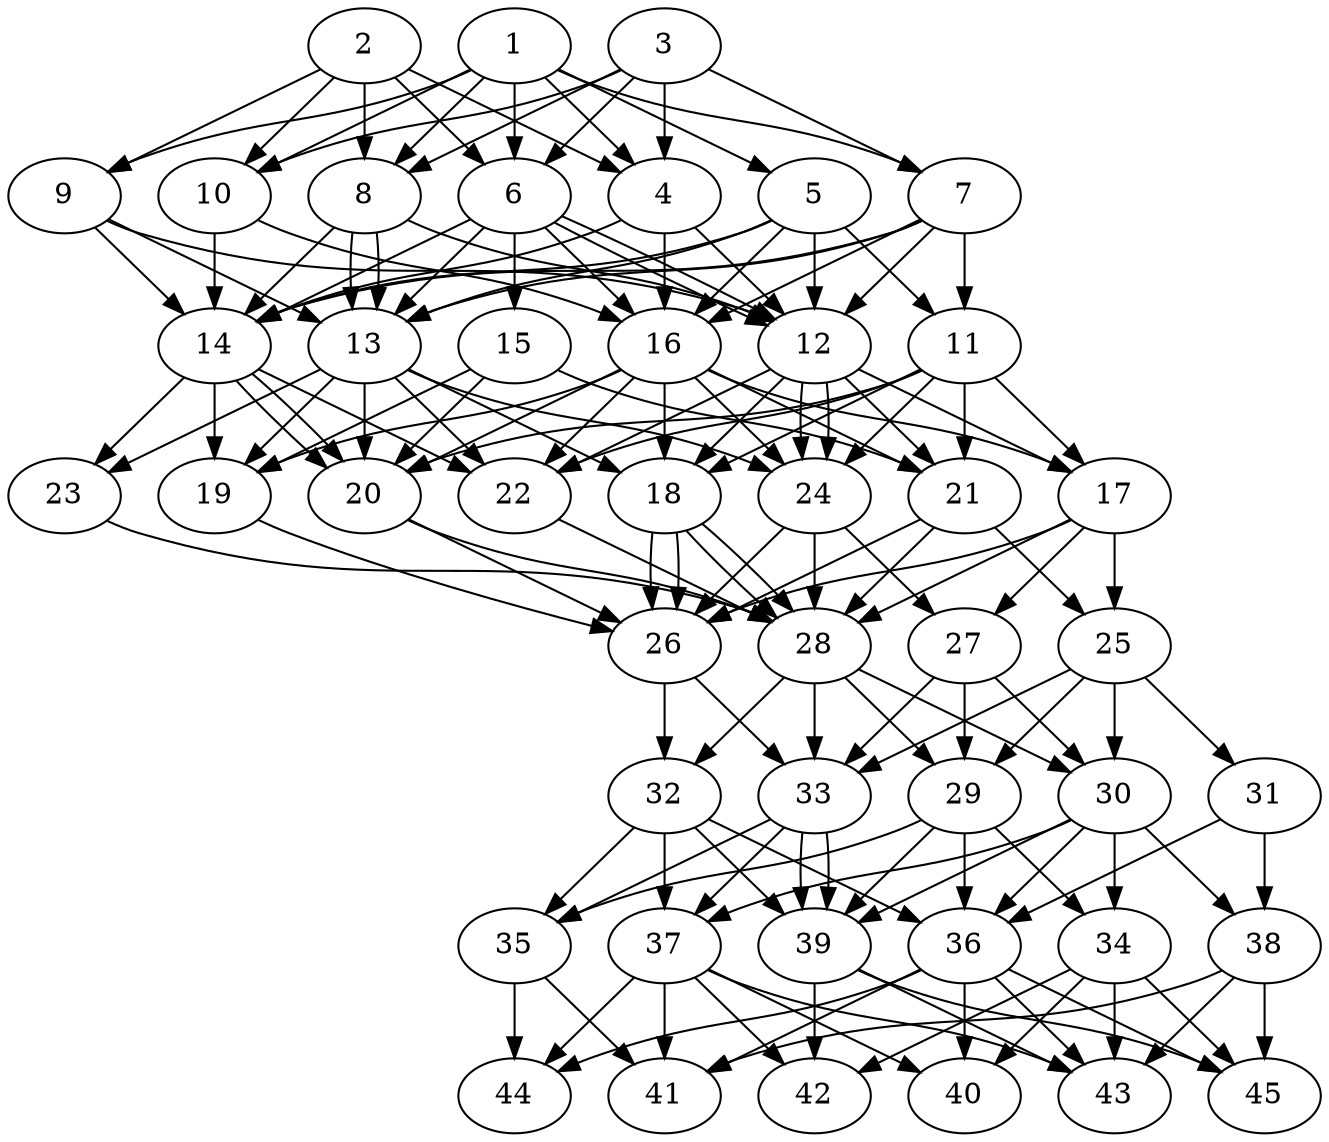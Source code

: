 // DAG automatically generated by daggen at Thu Oct  3 14:07:25 2019
// ./daggen --dot -n 45 --ccr 0.3 --fat 0.5 --regular 0.5 --density 0.9 --mindata 5242880 --maxdata 52428800 
digraph G {
  1 [size="56654507", alpha="0.20", expect_size="16996352"] 
  1 -> 4 [size ="16996352"]
  1 -> 5 [size ="16996352"]
  1 -> 6 [size ="16996352"]
  1 -> 7 [size ="16996352"]
  1 -> 8 [size ="16996352"]
  1 -> 9 [size ="16996352"]
  1 -> 10 [size ="16996352"]
  2 [size="56845653", alpha="0.12", expect_size="17053696"] 
  2 -> 4 [size ="17053696"]
  2 -> 6 [size ="17053696"]
  2 -> 8 [size ="17053696"]
  2 -> 9 [size ="17053696"]
  2 -> 10 [size ="17053696"]
  3 [size="55169707", alpha="0.01", expect_size="16550912"] 
  3 -> 4 [size ="16550912"]
  3 -> 6 [size ="16550912"]
  3 -> 7 [size ="16550912"]
  3 -> 8 [size ="16550912"]
  3 -> 10 [size ="16550912"]
  4 [size="33890987", alpha="0.14", expect_size="10167296"] 
  4 -> 12 [size ="10167296"]
  4 -> 14 [size ="10167296"]
  4 -> 16 [size ="10167296"]
  5 [size="46626133", alpha="0.12", expect_size="13987840"] 
  5 -> 11 [size ="13987840"]
  5 -> 12 [size ="13987840"]
  5 -> 13 [size ="13987840"]
  5 -> 14 [size ="13987840"]
  5 -> 16 [size ="13987840"]
  6 [size="102894933", alpha="0.09", expect_size="30868480"] 
  6 -> 12 [size ="30868480"]
  6 -> 12 [size ="30868480"]
  6 -> 13 [size ="30868480"]
  6 -> 14 [size ="30868480"]
  6 -> 15 [size ="30868480"]
  6 -> 16 [size ="30868480"]
  7 [size="87760213", alpha="0.01", expect_size="26328064"] 
  7 -> 11 [size ="26328064"]
  7 -> 12 [size ="26328064"]
  7 -> 13 [size ="26328064"]
  7 -> 14 [size ="26328064"]
  7 -> 16 [size ="26328064"]
  8 [size="113134933", alpha="0.02", expect_size="33940480"] 
  8 -> 12 [size ="33940480"]
  8 -> 13 [size ="33940480"]
  8 -> 13 [size ="33940480"]
  8 -> 14 [size ="33940480"]
  9 [size="71628800", alpha="0.02", expect_size="21488640"] 
  9 -> 12 [size ="21488640"]
  9 -> 13 [size ="21488640"]
  9 -> 14 [size ="21488640"]
  10 [size="117807787", alpha="0.15", expect_size="35342336"] 
  10 -> 14 [size ="35342336"]
  10 -> 16 [size ="35342336"]
  11 [size="93484373", alpha="0.04", expect_size="28045312"] 
  11 -> 17 [size ="28045312"]
  11 -> 18 [size ="28045312"]
  11 -> 20 [size ="28045312"]
  11 -> 21 [size ="28045312"]
  11 -> 22 [size ="28045312"]
  11 -> 24 [size ="28045312"]
  12 [size="91910827", alpha="0.01", expect_size="27573248"] 
  12 -> 17 [size ="27573248"]
  12 -> 18 [size ="27573248"]
  12 -> 21 [size ="27573248"]
  12 -> 22 [size ="27573248"]
  12 -> 24 [size ="27573248"]
  12 -> 24 [size ="27573248"]
  13 [size="31389013", alpha="0.19", expect_size="9416704"] 
  13 -> 18 [size ="9416704"]
  13 -> 19 [size ="9416704"]
  13 -> 20 [size ="9416704"]
  13 -> 22 [size ="9416704"]
  13 -> 23 [size ="9416704"]
  13 -> 24 [size ="9416704"]
  14 [size="40335360", alpha="0.10", expect_size="12100608"] 
  14 -> 19 [size ="12100608"]
  14 -> 20 [size ="12100608"]
  14 -> 20 [size ="12100608"]
  14 -> 22 [size ="12100608"]
  14 -> 23 [size ="12100608"]
  15 [size="147653973", alpha="0.17", expect_size="44296192"] 
  15 -> 19 [size ="44296192"]
  15 -> 20 [size ="44296192"]
  15 -> 21 [size ="44296192"]
  16 [size="84821333", alpha="0.07", expect_size="25446400"] 
  16 -> 17 [size ="25446400"]
  16 -> 18 [size ="25446400"]
  16 -> 19 [size ="25446400"]
  16 -> 20 [size ="25446400"]
  16 -> 21 [size ="25446400"]
  16 -> 22 [size ="25446400"]
  16 -> 24 [size ="25446400"]
  17 [size="155306667", alpha="0.17", expect_size="46592000"] 
  17 -> 25 [size ="46592000"]
  17 -> 26 [size ="46592000"]
  17 -> 27 [size ="46592000"]
  17 -> 28 [size ="46592000"]
  18 [size="164696747", alpha="0.12", expect_size="49409024"] 
  18 -> 26 [size ="49409024"]
  18 -> 26 [size ="49409024"]
  18 -> 28 [size ="49409024"]
  18 -> 28 [size ="49409024"]
  19 [size="25623893", alpha="0.00", expect_size="7687168"] 
  19 -> 26 [size ="7687168"]
  20 [size="42697387", alpha="0.16", expect_size="12809216"] 
  20 -> 26 [size ="12809216"]
  20 -> 28 [size ="12809216"]
  21 [size="162082133", alpha="0.16", expect_size="48624640"] 
  21 -> 25 [size ="48624640"]
  21 -> 26 [size ="48624640"]
  21 -> 28 [size ="48624640"]
  22 [size="32983040", alpha="0.02", expect_size="9894912"] 
  22 -> 28 [size ="9894912"]
  23 [size="37358933", alpha="0.12", expect_size="11207680"] 
  23 -> 28 [size ="11207680"]
  24 [size="32170667", alpha="0.04", expect_size="9651200"] 
  24 -> 26 [size ="9651200"]
  24 -> 27 [size ="9651200"]
  24 -> 28 [size ="9651200"]
  25 [size="109417813", alpha="0.00", expect_size="32825344"] 
  25 -> 29 [size ="32825344"]
  25 -> 30 [size ="32825344"]
  25 -> 31 [size ="32825344"]
  25 -> 33 [size ="32825344"]
  26 [size="85882880", alpha="0.07", expect_size="25764864"] 
  26 -> 32 [size ="25764864"]
  26 -> 33 [size ="25764864"]
  27 [size="142189227", alpha="0.03", expect_size="42656768"] 
  27 -> 29 [size ="42656768"]
  27 -> 30 [size ="42656768"]
  27 -> 33 [size ="42656768"]
  28 [size="119606613", alpha="0.11", expect_size="35881984"] 
  28 -> 29 [size ="35881984"]
  28 -> 30 [size ="35881984"]
  28 -> 32 [size ="35881984"]
  28 -> 33 [size ="35881984"]
  29 [size="58398720", alpha="0.06", expect_size="17519616"] 
  29 -> 34 [size ="17519616"]
  29 -> 35 [size ="17519616"]
  29 -> 36 [size ="17519616"]
  29 -> 39 [size ="17519616"]
  30 [size="58944853", alpha="0.14", expect_size="17683456"] 
  30 -> 34 [size ="17683456"]
  30 -> 36 [size ="17683456"]
  30 -> 37 [size ="17683456"]
  30 -> 38 [size ="17683456"]
  30 -> 39 [size ="17683456"]
  31 [size="24302933", alpha="0.11", expect_size="7290880"] 
  31 -> 36 [size ="7290880"]
  31 -> 38 [size ="7290880"]
  32 [size="150944427", alpha="0.18", expect_size="45283328"] 
  32 -> 35 [size ="45283328"]
  32 -> 36 [size ="45283328"]
  32 -> 37 [size ="45283328"]
  32 -> 39 [size ="45283328"]
  33 [size="163662507", alpha="0.07", expect_size="49098752"] 
  33 -> 35 [size ="49098752"]
  33 -> 37 [size ="49098752"]
  33 -> 39 [size ="49098752"]
  33 -> 39 [size ="49098752"]
  34 [size="100150613", alpha="0.18", expect_size="30045184"] 
  34 -> 40 [size ="30045184"]
  34 -> 42 [size ="30045184"]
  34 -> 43 [size ="30045184"]
  34 -> 45 [size ="30045184"]
  35 [size="134116693", alpha="0.06", expect_size="40235008"] 
  35 -> 41 [size ="40235008"]
  35 -> 44 [size ="40235008"]
  36 [size="137424213", alpha="0.03", expect_size="41227264"] 
  36 -> 40 [size ="41227264"]
  36 -> 41 [size ="41227264"]
  36 -> 43 [size ="41227264"]
  36 -> 44 [size ="41227264"]
  36 -> 45 [size ="41227264"]
  37 [size="38205440", alpha="0.17", expect_size="11461632"] 
  37 -> 40 [size ="11461632"]
  37 -> 41 [size ="11461632"]
  37 -> 42 [size ="11461632"]
  37 -> 43 [size ="11461632"]
  37 -> 44 [size ="11461632"]
  38 [size="64034133", alpha="0.10", expect_size="19210240"] 
  38 -> 41 [size ="19210240"]
  38 -> 43 [size ="19210240"]
  38 -> 45 [size ="19210240"]
  39 [size="153279147", alpha="0.04", expect_size="45983744"] 
  39 -> 42 [size ="45983744"]
  39 -> 43 [size ="45983744"]
  39 -> 45 [size ="45983744"]
  40 [size="45523627", alpha="0.01", expect_size="13657088"] 
  41 [size="155671893", alpha="0.17", expect_size="46701568"] 
  42 [size="87876267", alpha="0.14", expect_size="26362880"] 
  43 [size="73857707", alpha="0.14", expect_size="22157312"] 
  44 [size="127528960", alpha="0.16", expect_size="38258688"] 
  45 [size="114466133", alpha="0.10", expect_size="34339840"] 
}
